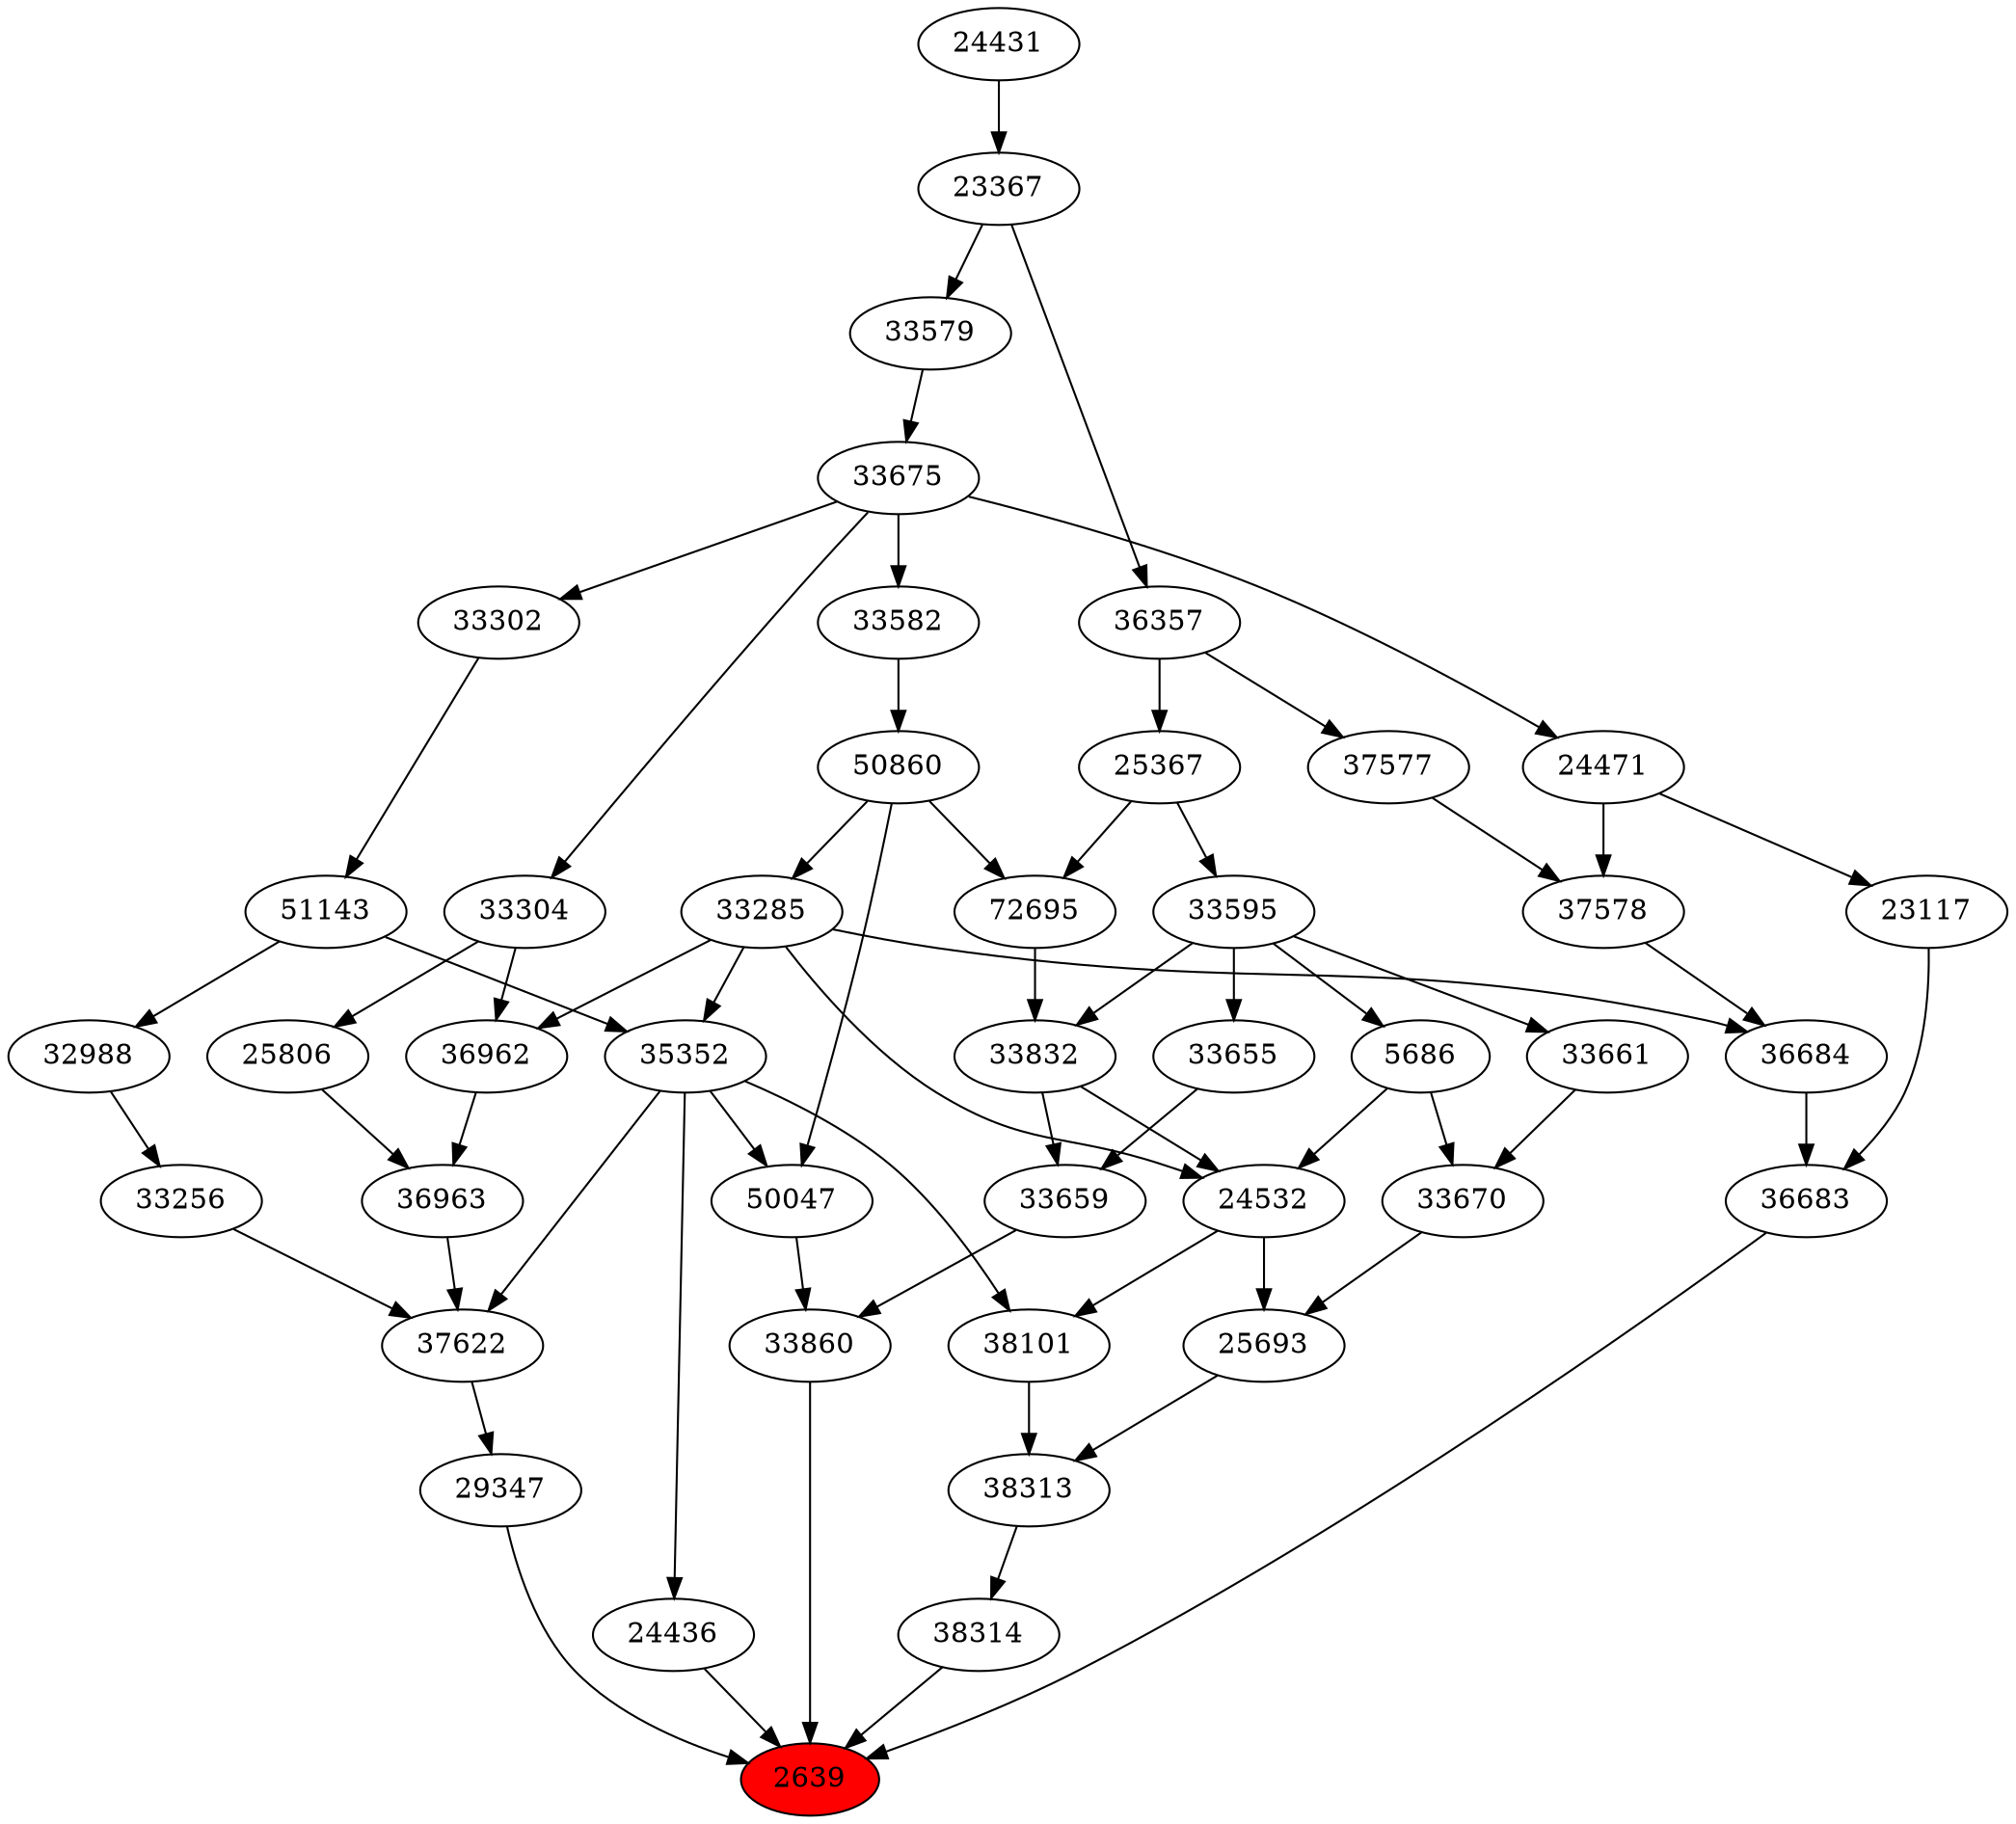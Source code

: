 strict digraph{ 
2639 [label="2639" fillcolor=red style=filled]
38314 -> 2639
36683 -> 2639
33860 -> 2639
24436 -> 2639
29347 -> 2639
38314 [label="38314"]
38313 -> 38314
36683 [label="36683"]
36684 -> 36683
23117 -> 36683
33860 [label="33860"]
33659 -> 33860
50047 -> 33860
24436 [label="24436"]
35352 -> 24436
29347 [label="29347"]
37622 -> 29347
38313 [label="38313"]
25693 -> 38313
38101 -> 38313
36684 [label="36684"]
33285 -> 36684
37578 -> 36684
23117 [label="23117"]
24471 -> 23117
33659 [label="33659"]
33655 -> 33659
33832 -> 33659
50047 [label="50047"]
35352 -> 50047
50860 -> 50047
35352 [label="35352"]
33285 -> 35352
51143 -> 35352
37622 [label="37622"]
36963 -> 37622
35352 -> 37622
33256 -> 37622
25693 [label="25693"]
24532 -> 25693
33670 -> 25693
38101 [label="38101"]
24532 -> 38101
35352 -> 38101
33285 [label="33285"]
50860 -> 33285
37578 [label="37578"]
24471 -> 37578
37577 -> 37578
24471 [label="24471"]
33675 -> 24471
33655 [label="33655"]
33595 -> 33655
33832 [label="33832"]
72695 -> 33832
33595 -> 33832
50860 [label="50860"]
33582 -> 50860
51143 [label="51143"]
33302 -> 51143
36963 [label="36963"]
36962 -> 36963
25806 -> 36963
33256 [label="33256"]
32988 -> 33256
24532 [label="24532"]
33285 -> 24532
5686 -> 24532
33832 -> 24532
33670 [label="33670"]
5686 -> 33670
33661 -> 33670
37577 [label="37577"]
36357 -> 37577
33675 [label="33675"]
33579 -> 33675
33595 [label="33595"]
25367 -> 33595
72695 [label="72695"]
50860 -> 72695
25367 -> 72695
33582 [label="33582"]
33675 -> 33582
33302 [label="33302"]
33675 -> 33302
36962 [label="36962"]
33285 -> 36962
33304 -> 36962
25806 [label="25806"]
33304 -> 25806
32988 [label="32988"]
51143 -> 32988
5686 [label="5686"]
33595 -> 5686
33661 [label="33661"]
33595 -> 33661
36357 [label="36357"]
23367 -> 36357
33579 [label="33579"]
23367 -> 33579
25367 [label="25367"]
36357 -> 25367
33304 [label="33304"]
33675 -> 33304
23367 [label="23367"]
24431 -> 23367
24431 [label="24431"]
}